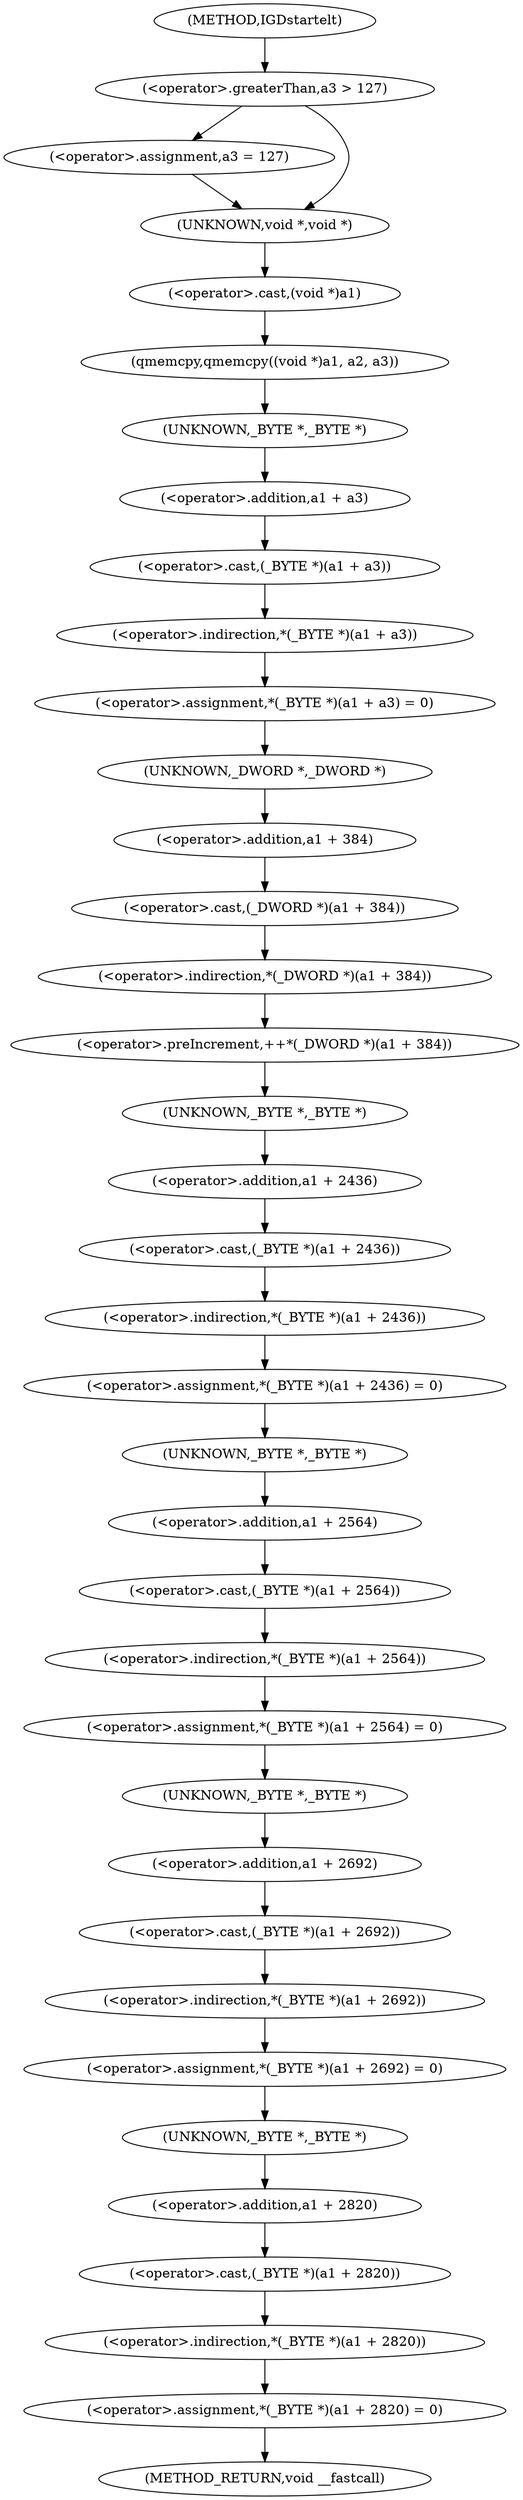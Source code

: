digraph IGDstartelt {  
"1000107" [label = "(<operator>.greaterThan,a3 > 127)" ]
"1000110" [label = "(<operator>.assignment,a3 = 127)" ]
"1000113" [label = "(qmemcpy,qmemcpy((void *)a1, a2, a3))" ]
"1000114" [label = "(<operator>.cast,(void *)a1)" ]
"1000115" [label = "(UNKNOWN,void *,void *)" ]
"1000119" [label = "(<operator>.assignment,*(_BYTE *)(a1 + a3) = 0)" ]
"1000120" [label = "(<operator>.indirection,*(_BYTE *)(a1 + a3))" ]
"1000121" [label = "(<operator>.cast,(_BYTE *)(a1 + a3))" ]
"1000122" [label = "(UNKNOWN,_BYTE *,_BYTE *)" ]
"1000123" [label = "(<operator>.addition,a1 + a3)" ]
"1000127" [label = "(<operator>.preIncrement,++*(_DWORD *)(a1 + 384))" ]
"1000128" [label = "(<operator>.indirection,*(_DWORD *)(a1 + 384))" ]
"1000129" [label = "(<operator>.cast,(_DWORD *)(a1 + 384))" ]
"1000130" [label = "(UNKNOWN,_DWORD *,_DWORD *)" ]
"1000131" [label = "(<operator>.addition,a1 + 384)" ]
"1000135" [label = "(<operator>.assignment,*(_BYTE *)(a1 + 2436) = 0)" ]
"1000136" [label = "(<operator>.indirection,*(_BYTE *)(a1 + 2436))" ]
"1000137" [label = "(<operator>.cast,(_BYTE *)(a1 + 2436))" ]
"1000138" [label = "(UNKNOWN,_BYTE *,_BYTE *)" ]
"1000139" [label = "(<operator>.addition,a1 + 2436)" ]
"1000143" [label = "(<operator>.assignment,*(_BYTE *)(a1 + 2564) = 0)" ]
"1000144" [label = "(<operator>.indirection,*(_BYTE *)(a1 + 2564))" ]
"1000145" [label = "(<operator>.cast,(_BYTE *)(a1 + 2564))" ]
"1000146" [label = "(UNKNOWN,_BYTE *,_BYTE *)" ]
"1000147" [label = "(<operator>.addition,a1 + 2564)" ]
"1000151" [label = "(<operator>.assignment,*(_BYTE *)(a1 + 2692) = 0)" ]
"1000152" [label = "(<operator>.indirection,*(_BYTE *)(a1 + 2692))" ]
"1000153" [label = "(<operator>.cast,(_BYTE *)(a1 + 2692))" ]
"1000154" [label = "(UNKNOWN,_BYTE *,_BYTE *)" ]
"1000155" [label = "(<operator>.addition,a1 + 2692)" ]
"1000159" [label = "(<operator>.assignment,*(_BYTE *)(a1 + 2820) = 0)" ]
"1000160" [label = "(<operator>.indirection,*(_BYTE *)(a1 + 2820))" ]
"1000161" [label = "(<operator>.cast,(_BYTE *)(a1 + 2820))" ]
"1000162" [label = "(UNKNOWN,_BYTE *,_BYTE *)" ]
"1000163" [label = "(<operator>.addition,a1 + 2820)" ]
"1000101" [label = "(METHOD,IGDstartelt)" ]
"1000167" [label = "(METHOD_RETURN,void __fastcall)" ]
  "1000107" -> "1000115" 
  "1000107" -> "1000110" 
  "1000110" -> "1000115" 
  "1000113" -> "1000122" 
  "1000114" -> "1000113" 
  "1000115" -> "1000114" 
  "1000119" -> "1000130" 
  "1000120" -> "1000119" 
  "1000121" -> "1000120" 
  "1000122" -> "1000123" 
  "1000123" -> "1000121" 
  "1000127" -> "1000138" 
  "1000128" -> "1000127" 
  "1000129" -> "1000128" 
  "1000130" -> "1000131" 
  "1000131" -> "1000129" 
  "1000135" -> "1000146" 
  "1000136" -> "1000135" 
  "1000137" -> "1000136" 
  "1000138" -> "1000139" 
  "1000139" -> "1000137" 
  "1000143" -> "1000154" 
  "1000144" -> "1000143" 
  "1000145" -> "1000144" 
  "1000146" -> "1000147" 
  "1000147" -> "1000145" 
  "1000151" -> "1000162" 
  "1000152" -> "1000151" 
  "1000153" -> "1000152" 
  "1000154" -> "1000155" 
  "1000155" -> "1000153" 
  "1000159" -> "1000167" 
  "1000160" -> "1000159" 
  "1000161" -> "1000160" 
  "1000162" -> "1000163" 
  "1000163" -> "1000161" 
  "1000101" -> "1000107" 
}
